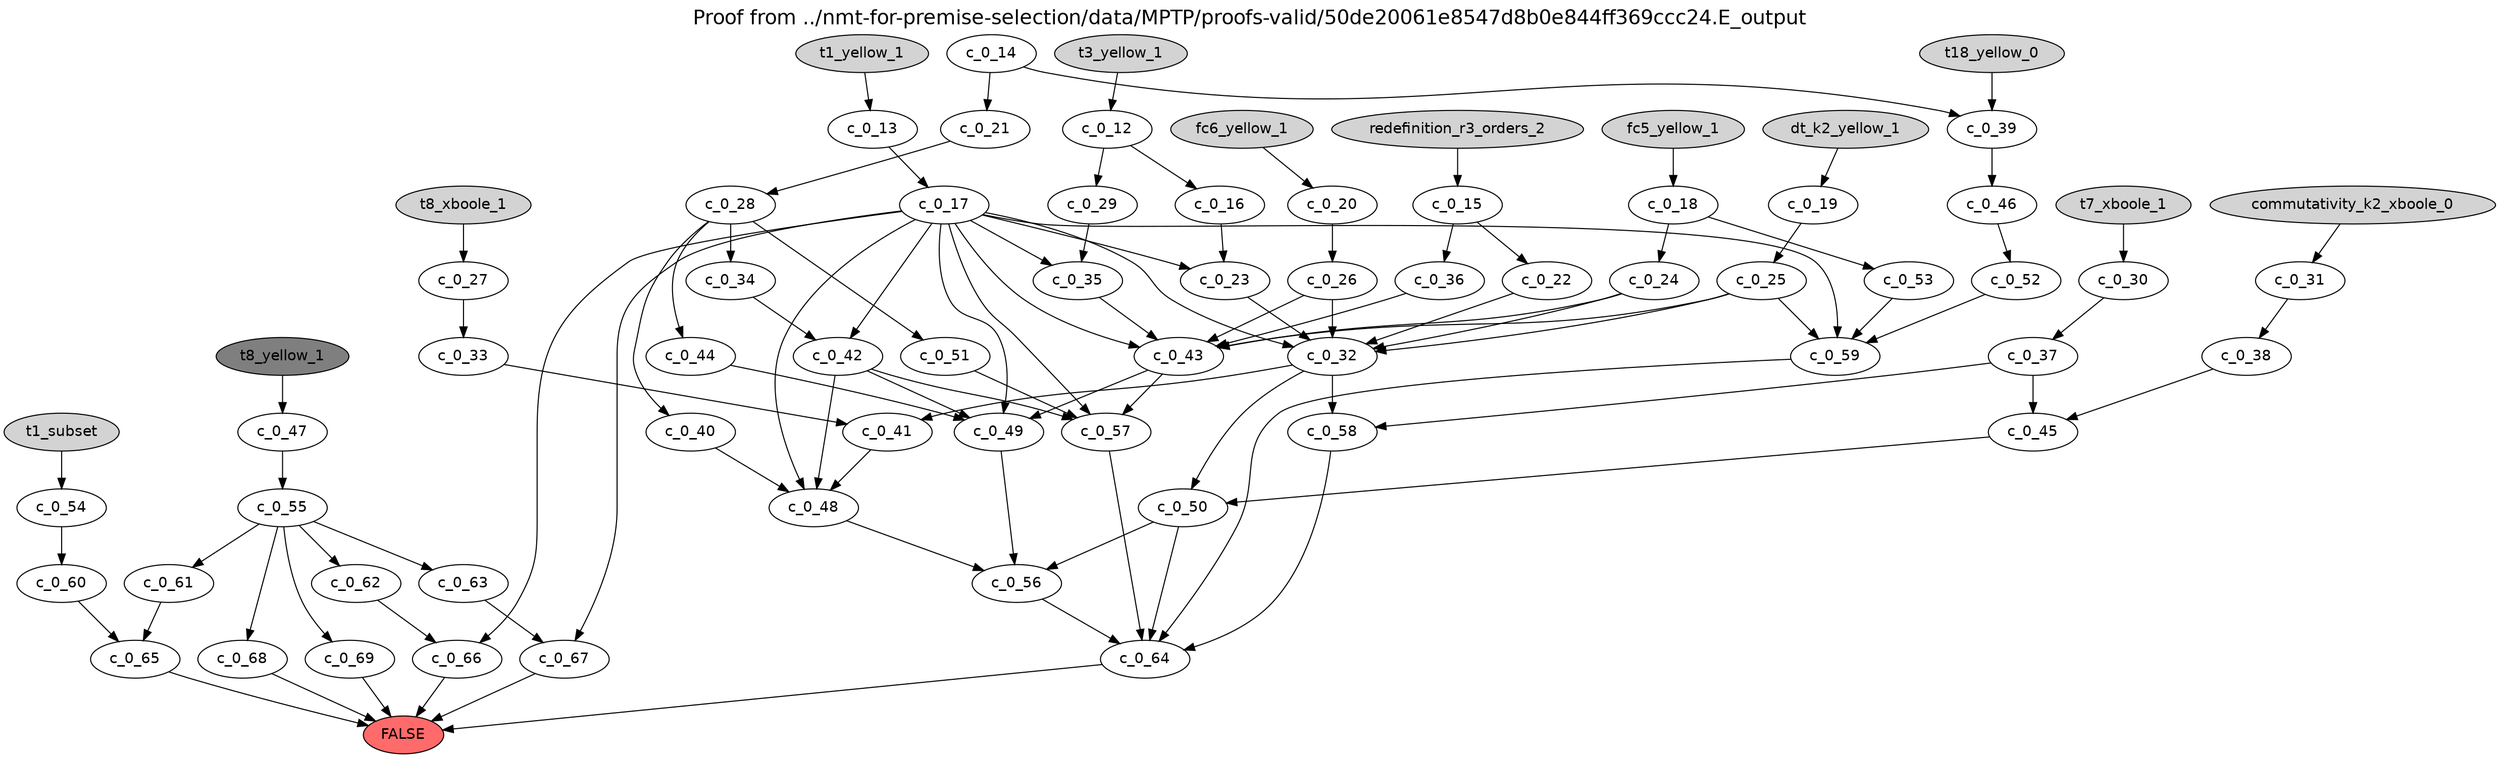 digraph {
label="Proof from ../nmt-for-premise-selection/data/MPTP/proofs-valid/50de20061e8547d8b0e844ff369ccc24.E_output"
labelloc="t"
graph [fontname = "helvetica", fontsize=19]
node [fontname = "helvetica"]
edge [fontname = "helvetica"]
FALSE [style=filled fillcolor=indianred1]
fc5_yellow_1 [style=filled]
t3_yellow_1 [style=filled]
t1_subset [style=filled]
fc6_yellow_1 [style=filled]
redefinition_r3_orders_2 [style=filled]
dt_k2_yellow_1 [style=filled]
t8_xboole_1 [style=filled]
t7_xboole_1 [style=filled]
t1_yellow_1 [style=filled]
commutativity_k2_xboole_0 [style=filled]
t18_yellow_0 [style=filled]
t8_yellow_1 [style=filled fillcolor=grey50]
"c_0_44" -> "c_0_49"
"c_0_15" -> "c_0_22"
"c_0_36" -> "c_0_43"
"c_0_18" -> "c_0_24"
"c_0_28" -> "c_0_51"
"c_0_32" -> "c_0_41"
"c_0_18" -> "c_0_53"
"c_0_69" -> "FALSE"
"fc6_yellow_1" -> "c_0_20"
"c_0_35" -> "c_0_43"
"c_0_46" -> "c_0_52"
"t7_xboole_1" -> "c_0_30"
"c_0_23" -> "c_0_32"
"c_0_17" -> "c_0_23"
"c_0_29" -> "c_0_35"
"c_0_24" -> "c_0_32"
"t8_yellow_1" -> "c_0_47"
"c_0_32" -> "c_0_58"
"c_0_13" -> "c_0_17"
"c_0_53" -> "c_0_59"
"c_0_32" -> "c_0_50"
"c_0_65" -> "FALSE"
"c_0_60" -> "c_0_65"
"dt_k2_yellow_1" -> "c_0_19"
"c_0_37" -> "c_0_45"
"redefinition_r3_orders_2" -> "c_0_15"
"c_0_64" -> "FALSE"
"c_0_31" -> "c_0_38"
"t8_xboole_1" -> "c_0_27"
"c_0_61" -> "c_0_65"
"c_0_25" -> "c_0_32"
"c_0_17" -> "c_0_35"
"c_0_42" -> "c_0_49"
"c_0_28" -> "c_0_44"
"c_0_17" -> "c_0_42"
"c_0_14" -> "c_0_39"
"c_0_17" -> "c_0_57"
"c_0_17" -> "c_0_67"
"c_0_25" -> "c_0_43"
"c_0_37" -> "c_0_58"
"c_0_59" -> "c_0_64"
"c_0_56" -> "c_0_64"
"c_0_55" -> "c_0_61"
"c_0_45" -> "c_0_50"
"c_0_40" -> "c_0_48"
"c_0_25" -> "c_0_59"
"c_0_68" -> "FALSE"
"c_0_52" -> "c_0_59"
"c_0_63" -> "c_0_67"
"c_0_34" -> "c_0_42"
"c_0_55" -> "c_0_62"
"c_0_43" -> "c_0_49"
"c_0_17" -> "c_0_48"
"c_0_67" -> "FALSE"
"c_0_38" -> "c_0_45"
"t18_yellow_0" -> "c_0_39"
"c_0_62" -> "c_0_66"
"c_0_50" -> "c_0_64"
"c_0_17" -> "c_0_32"
"c_0_17" -> "c_0_43"
"c_0_26" -> "c_0_32"
"t3_yellow_1" -> "c_0_12"
"c_0_33" -> "c_0_41"
"fc5_yellow_1" -> "c_0_18"
"c_0_54" -> "c_0_60"
"c_0_28" -> "c_0_40"
"c_0_49" -> "c_0_56"
"c_0_42" -> "c_0_57"
"c_0_12" -> "c_0_16"
"commutativity_k2_xboole_0" -> "c_0_31"
"c_0_55" -> "c_0_69"
"t1_subset" -> "c_0_54"
"c_0_43" -> "c_0_57"
"c_0_14" -> "c_0_21"
"c_0_26" -> "c_0_43"
"c_0_17" -> "c_0_66"
"c_0_22" -> "c_0_32"
"c_0_55" -> "c_0_63"
"c_0_15" -> "c_0_36"
"c_0_58" -> "c_0_64"
"c_0_21" -> "c_0_28"
"c_0_19" -> "c_0_25"
"c_0_50" -> "c_0_56"
"c_0_24" -> "c_0_43"
"c_0_17" -> "c_0_59"
"c_0_66" -> "FALSE"
"c_0_16" -> "c_0_23"
"c_0_27" -> "c_0_33"
"c_0_17" -> "c_0_49"
"c_0_48" -> "c_0_56"
"c_0_12" -> "c_0_29"
"c_0_41" -> "c_0_48"
"c_0_20" -> "c_0_26"
"c_0_55" -> "c_0_68"
"t1_yellow_1" -> "c_0_13"
"c_0_28" -> "c_0_34"
"c_0_39" -> "c_0_46"
"c_0_30" -> "c_0_37"
"c_0_42" -> "c_0_48"
"c_0_47" -> "c_0_55"
"c_0_51" -> "c_0_57"
"c_0_57" -> "c_0_64"
}
